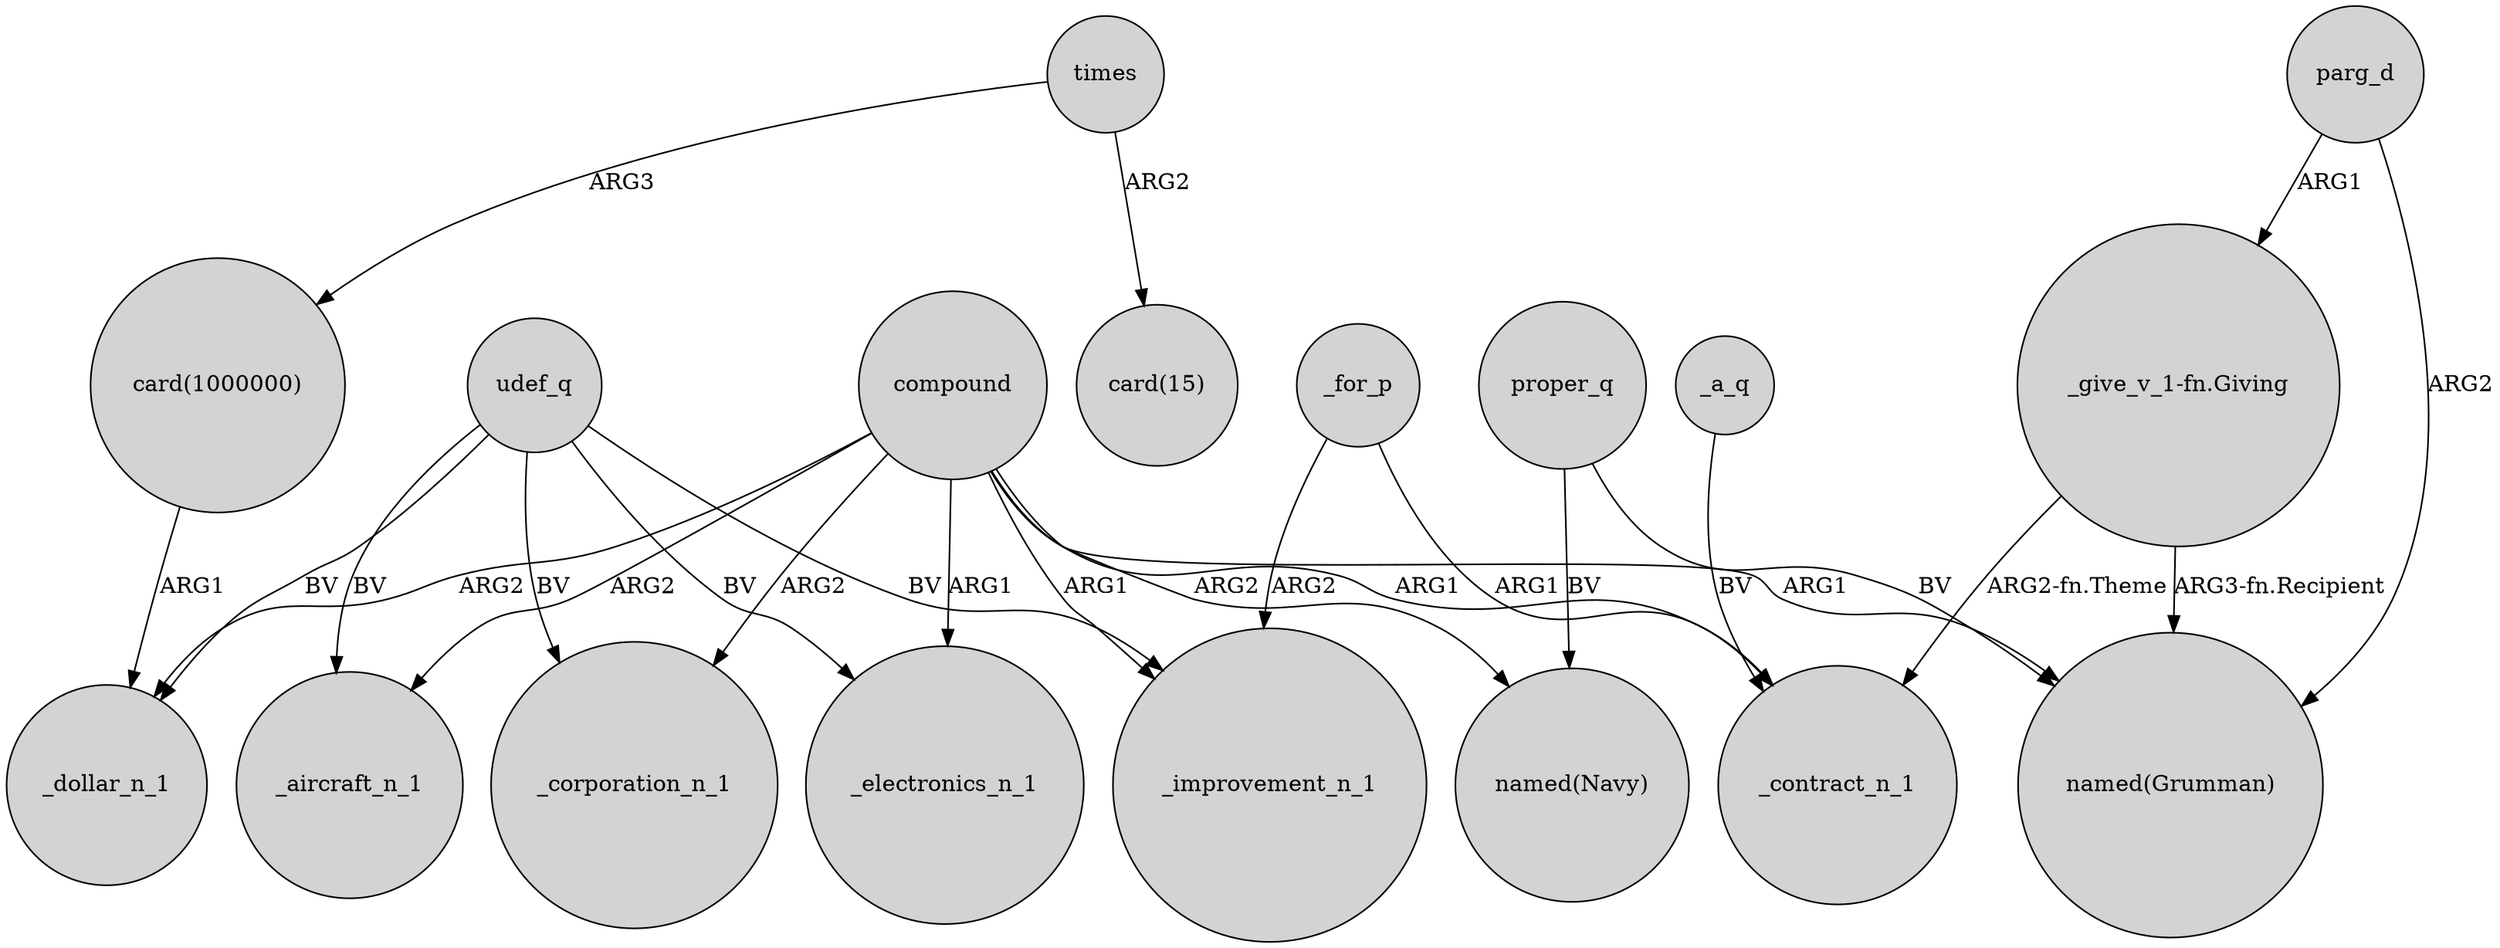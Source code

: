 digraph {
	node [shape=circle style=filled]
	compound -> _electronics_n_1 [label=ARG1]
	"card(1000000)" -> _dollar_n_1 [label=ARG1]
	compound -> "named(Grumman)" [label=ARG1]
	compound -> "named(Navy)" [label=ARG2]
	compound -> _corporation_n_1 [label=ARG2]
	proper_q -> "named(Grumman)" [label=BV]
	times -> "card(15)" [label=ARG2]
	parg_d -> "named(Grumman)" [label=ARG2]
	_for_p -> _improvement_n_1 [label=ARG2]
	compound -> _contract_n_1 [label=ARG1]
	_a_q -> _contract_n_1 [label=BV]
	udef_q -> _aircraft_n_1 [label=BV]
	"_give_v_1-fn.Giving" -> "named(Grumman)" [label="ARG3-fn.Recipient"]
	compound -> _improvement_n_1 [label=ARG1]
	udef_q -> _electronics_n_1 [label=BV]
	udef_q -> _corporation_n_1 [label=BV]
	proper_q -> "named(Navy)" [label=BV]
	times -> "card(1000000)" [label=ARG3]
	"_give_v_1-fn.Giving" -> _contract_n_1 [label="ARG2-fn.Theme"]
	udef_q -> _improvement_n_1 [label=BV]
	compound -> _aircraft_n_1 [label=ARG2]
	compound -> _dollar_n_1 [label=ARG2]
	_for_p -> _contract_n_1 [label=ARG1]
	udef_q -> _dollar_n_1 [label=BV]
	parg_d -> "_give_v_1-fn.Giving" [label=ARG1]
}

